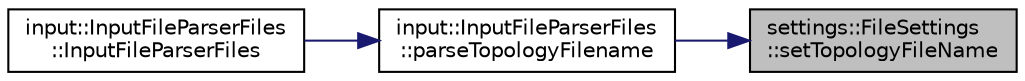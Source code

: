 digraph "settings::FileSettings::setTopologyFileName"
{
 // LATEX_PDF_SIZE
  edge [fontname="Helvetica",fontsize="10",labelfontname="Helvetica",labelfontsize="10"];
  node [fontname="Helvetica",fontsize="10",shape=record];
  rankdir="RL";
  Node1 [label="settings::FileSettings\l::setTopologyFileName",height=0.2,width=0.4,color="black", fillcolor="grey75", style="filled", fontcolor="black",tooltip=" "];
  Node1 -> Node2 [dir="back",color="midnightblue",fontsize="10",style="solid",fontname="Helvetica"];
  Node2 [label="input::InputFileParserFiles\l::parseTopologyFilename",height=0.2,width=0.4,color="black", fillcolor="white", style="filled",URL="$classinput_1_1InputFileParserFiles.html#af9ef27fda08a73c48f3a1006d95a714a",tooltip="parse topology file name of simulation and set it in settings"];
  Node2 -> Node3 [dir="back",color="midnightblue",fontsize="10",style="solid",fontname="Helvetica"];
  Node3 [label="input::InputFileParserFiles\l::InputFileParserFiles",height=0.2,width=0.4,color="black", fillcolor="white", style="filled",URL="$classinput_1_1InputFileParserFiles.html#aade93b3f67cd0953400c4c09e3f2468c",tooltip="Construct a new Input File Parser Non Coulomb Type:: Input File Parser Non Coulomb Type object."];
}
